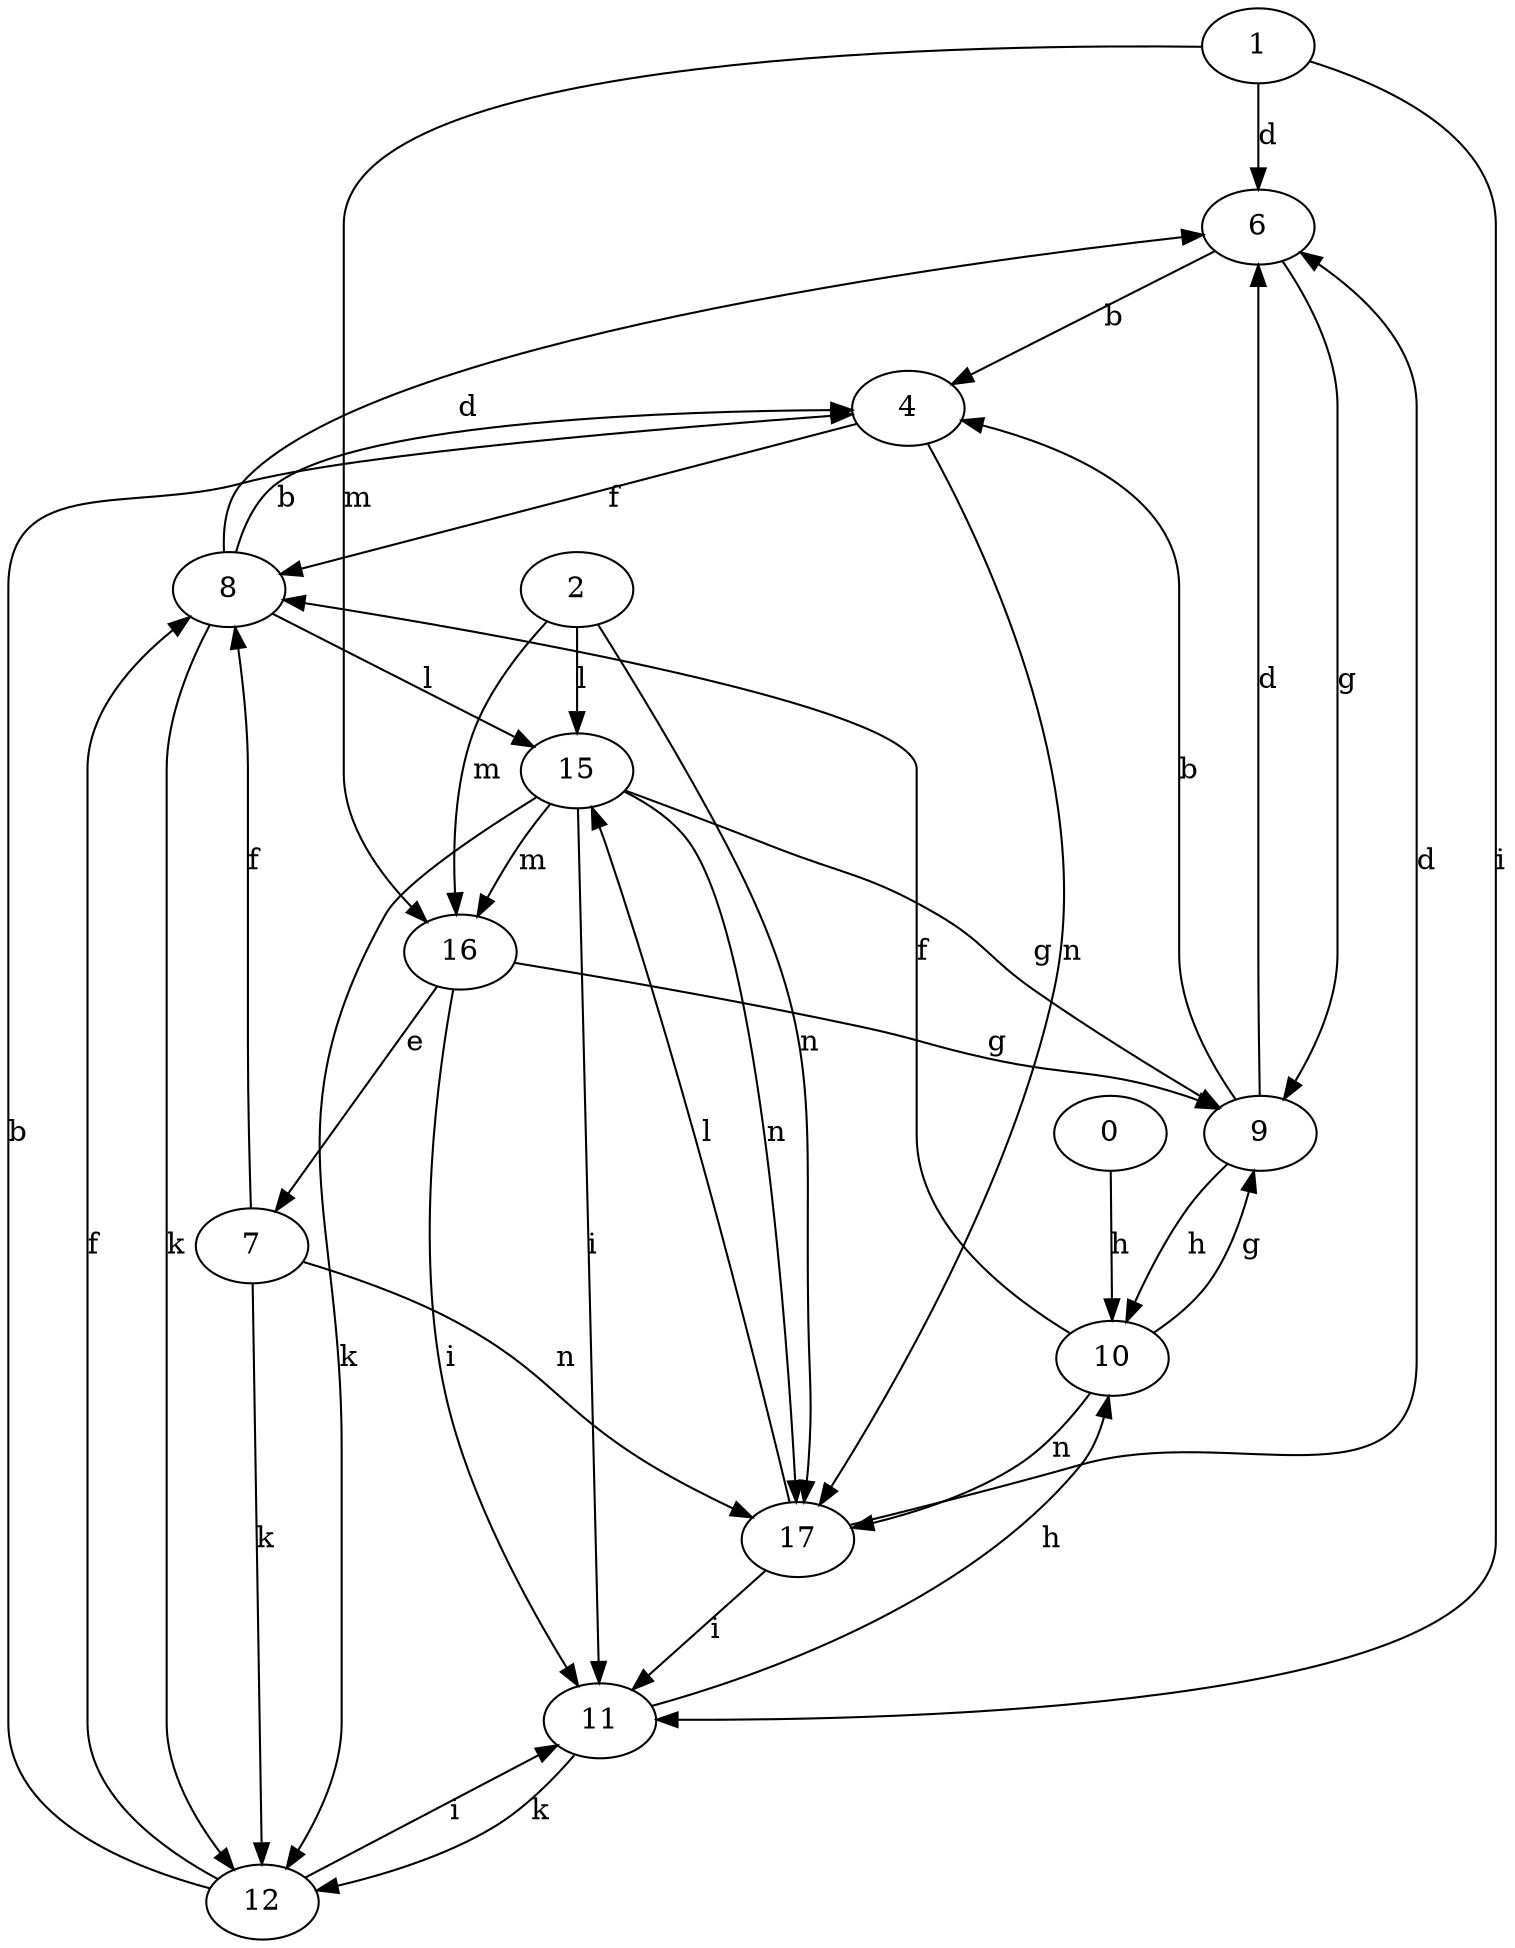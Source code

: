 strict digraph  {
1;
2;
4;
6;
7;
8;
9;
0;
10;
11;
12;
15;
16;
17;
1 -> 6  [label=d];
1 -> 11  [label=i];
1 -> 16  [label=m];
2 -> 15  [label=l];
2 -> 16  [label=m];
2 -> 17  [label=n];
4 -> 8  [label=f];
4 -> 17  [label=n];
6 -> 4  [label=b];
6 -> 9  [label=g];
7 -> 8  [label=f];
7 -> 12  [label=k];
7 -> 17  [label=n];
8 -> 4  [label=b];
8 -> 6  [label=d];
8 -> 12  [label=k];
8 -> 15  [label=l];
9 -> 4  [label=b];
9 -> 6  [label=d];
9 -> 10  [label=h];
0 -> 10  [label=h];
10 -> 8  [label=f];
10 -> 9  [label=g];
10 -> 17  [label=n];
11 -> 10  [label=h];
11 -> 12  [label=k];
12 -> 4  [label=b];
12 -> 8  [label=f];
12 -> 11  [label=i];
15 -> 9  [label=g];
15 -> 11  [label=i];
15 -> 12  [label=k];
15 -> 16  [label=m];
15 -> 17  [label=n];
16 -> 7  [label=e];
16 -> 9  [label=g];
16 -> 11  [label=i];
17 -> 6  [label=d];
17 -> 11  [label=i];
17 -> 15  [label=l];
}
